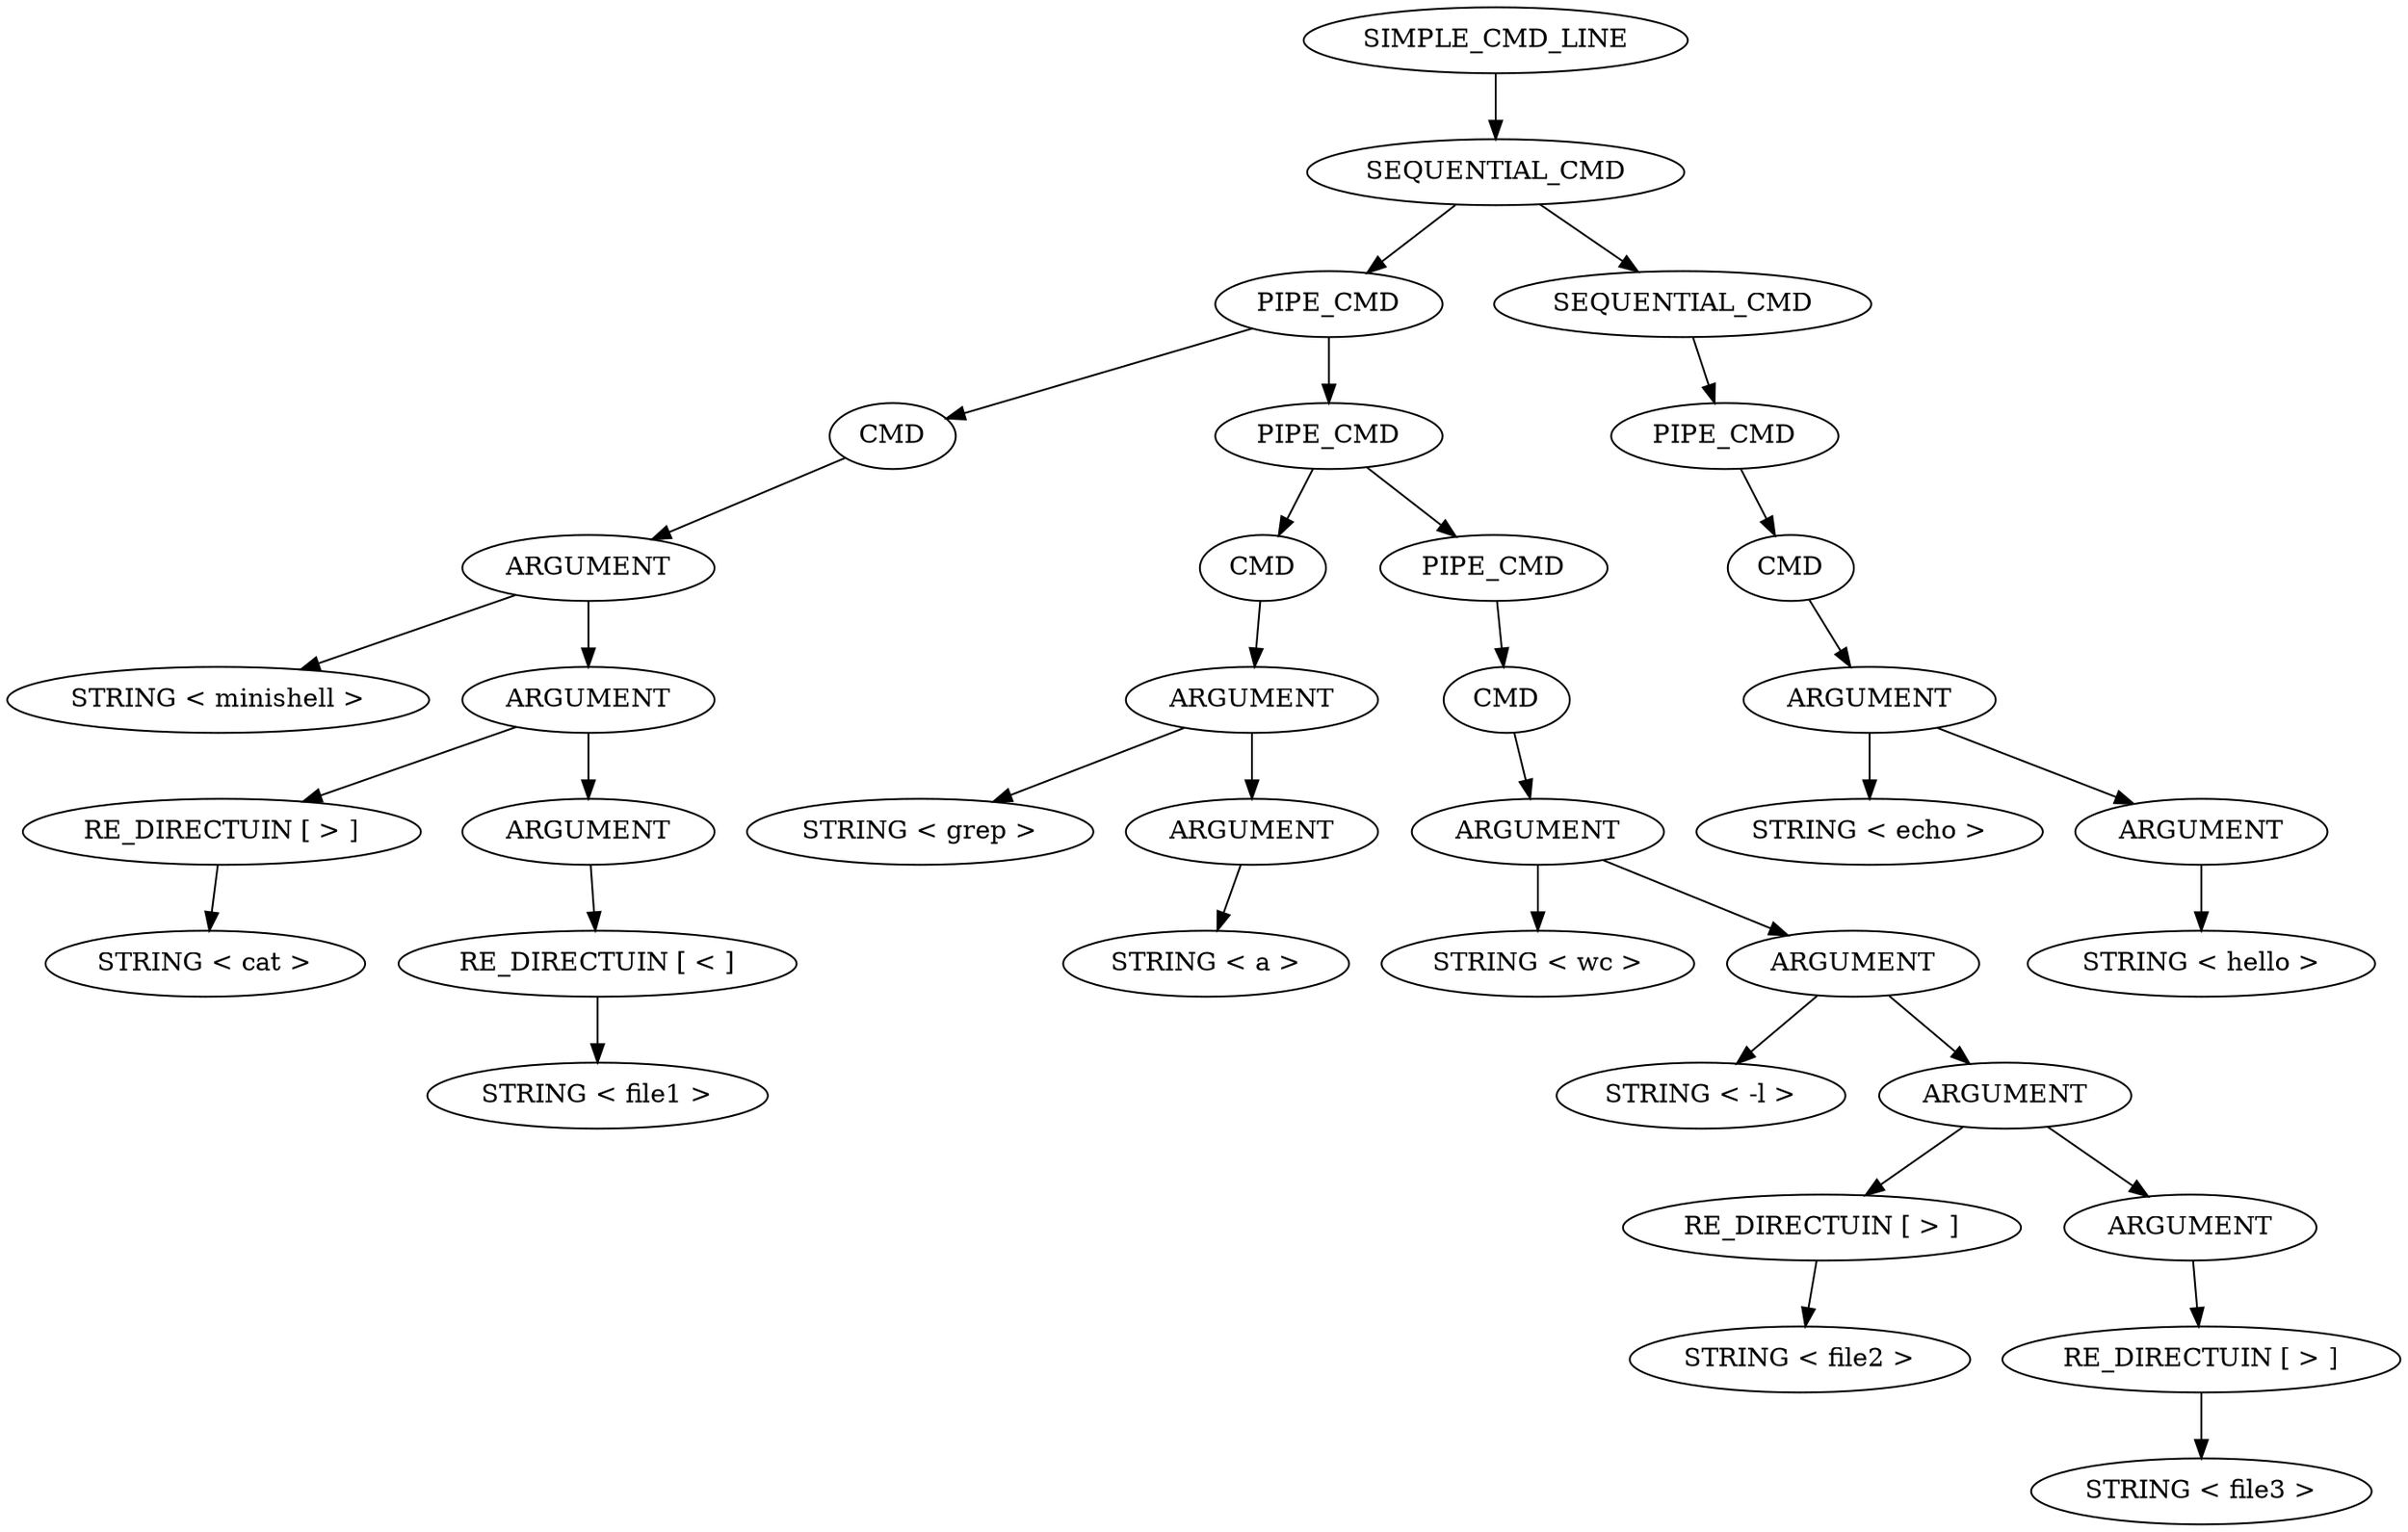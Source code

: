 digraph PARSER {
	NODE_0x55ed614d01c0 [label="SIMPLE_CMD_LINE\n"];
	NODE_0x55ed614d01c0 -> NODE_0x55ed614d0040
	NODE_0x55ed614d0040 [label="SEQUENTIAL_CMD\n"];
	NODE_0x55ed614d0040 -> NODE_0x55ed614cfcb0
	NODE_0x55ed614d0040 -> NODE_0x55ed614d0190
	NODE_0x55ed614cfcb0 [label="PIPE_CMD\n"];
	NODE_0x55ed614cfcb0 -> NODE_0x55ed614cfc80
	NODE_0x55ed614cfcb0 -> NODE_0x55ed614cfdd0
	NODE_0x55ed614cfc80 [label="CMD\n"];
	NODE_0x55ed614cfc80 -> NODE_0x55ed614cfc50
	NODE_0x55ed614cfc50 [label="ARGUMENT\n"];
	NODE_0x55ed614cfc50 -> NODE_0x55ed614cfb00
	NODE_0x55ed614cfc50 -> NODE_0x55ed614cfc20
	NODE_0x55ed614cfb00 [label="STRING < minishell >\n"];
	NODE_0x55ed614cfc20 [label="ARGUMENT\n"];
	NODE_0x55ed614cfc20 -> NODE_0x55ed614cfb30
	NODE_0x55ed614cfc20 -> NODE_0x55ed614cfbf0
	NODE_0x55ed614cfb30 [label="RE_DIRECTUIN [ > ]\n"];
	NODE_0x55ed614cfb30 -> NODE_0x55ed614cfb60
	NODE_0x55ed614cfb60 [label="STRING < cat >\n"];
	NODE_0x55ed614cfbf0 [label="ARGUMENT\n"];
	NODE_0x55ed614cfbf0 -> NODE_0x55ed614cfb90
	NODE_0x55ed614cfb90 [label="RE_DIRECTUIN [ < ]\n"];
	NODE_0x55ed614cfb90 -> NODE_0x55ed614cfbc0
	NODE_0x55ed614cfbc0 [label="STRING < file1 >\n"];
	NODE_0x55ed614cfdd0 [label="PIPE_CMD\n"];
	NODE_0x55ed614cfdd0 -> NODE_0x55ed614cfda0
	NODE_0x55ed614cfdd0 -> NODE_0x55ed614d0010
	NODE_0x55ed614cfda0 [label="CMD\n"];
	NODE_0x55ed614cfda0 -> NODE_0x55ed614cfd70
	NODE_0x55ed614cfd70 [label="ARGUMENT\n"];
	NODE_0x55ed614cfd70 -> NODE_0x55ed614cfce0
	NODE_0x55ed614cfd70 -> NODE_0x55ed614cfd40
	NODE_0x55ed614cfce0 [label="STRING < grep >\n"];
	NODE_0x55ed614cfd40 [label="ARGUMENT\n"];
	NODE_0x55ed614cfd40 -> NODE_0x55ed614cfd10
	NODE_0x55ed614cfd10 [label="STRING < a >\n"];
	NODE_0x55ed614d0010 [label="PIPE_CMD\n"];
	NODE_0x55ed614d0010 -> NODE_0x55ed614cffe0
	NODE_0x55ed614cffe0 [label="CMD\n"];
	NODE_0x55ed614cffe0 -> NODE_0x55ed614cffb0
	NODE_0x55ed614cffb0 [label="ARGUMENT\n"];
	NODE_0x55ed614cffb0 -> NODE_0x55ed614cfe00
	NODE_0x55ed614cffb0 -> NODE_0x55ed614cff80
	NODE_0x55ed614cfe00 [label="STRING < wc >\n"];
	NODE_0x55ed614cff80 [label="ARGUMENT\n"];
	NODE_0x55ed614cff80 -> NODE_0x55ed614cfe30
	NODE_0x55ed614cff80 -> NODE_0x55ed614cff50
	NODE_0x55ed614cfe30 [label="STRING < -l >\n"];
	NODE_0x55ed614cff50 [label="ARGUMENT\n"];
	NODE_0x55ed614cff50 -> NODE_0x55ed614cfe60
	NODE_0x55ed614cff50 -> NODE_0x55ed614cff20
	NODE_0x55ed614cfe60 [label="RE_DIRECTUIN [ > ]\n"];
	NODE_0x55ed614cfe60 -> NODE_0x55ed614cfe90
	NODE_0x55ed614cfe90 [label="STRING < file2 >\n"];
	NODE_0x55ed614cff20 [label="ARGUMENT\n"];
	NODE_0x55ed614cff20 -> NODE_0x55ed614cfec0
	NODE_0x55ed614cfec0 [label="RE_DIRECTUIN [ > ]\n"];
	NODE_0x55ed614cfec0 -> NODE_0x55ed614cfef0
	NODE_0x55ed614cfef0 [label="STRING < file3 >\n"];
	NODE_0x55ed614d0190 [label="SEQUENTIAL_CMD\n"];
	NODE_0x55ed614d0190 -> NODE_0x55ed614d0160
	NODE_0x55ed614d0160 [label="PIPE_CMD\n"];
	NODE_0x55ed614d0160 -> NODE_0x55ed614d0130
	NODE_0x55ed614d0130 [label="CMD\n"];
	NODE_0x55ed614d0130 -> NODE_0x55ed614d0100
	NODE_0x55ed614d0100 [label="ARGUMENT\n"];
	NODE_0x55ed614d0100 -> NODE_0x55ed614d0070
	NODE_0x55ed614d0100 -> NODE_0x55ed614d00d0
	NODE_0x55ed614d0070 [label="STRING < echo >\n"];
	NODE_0x55ed614d00d0 [label="ARGUMENT\n"];
	NODE_0x55ed614d00d0 -> NODE_0x55ed614d00a0
	NODE_0x55ed614d00a0 [label="STRING < hello >\n"];
}
